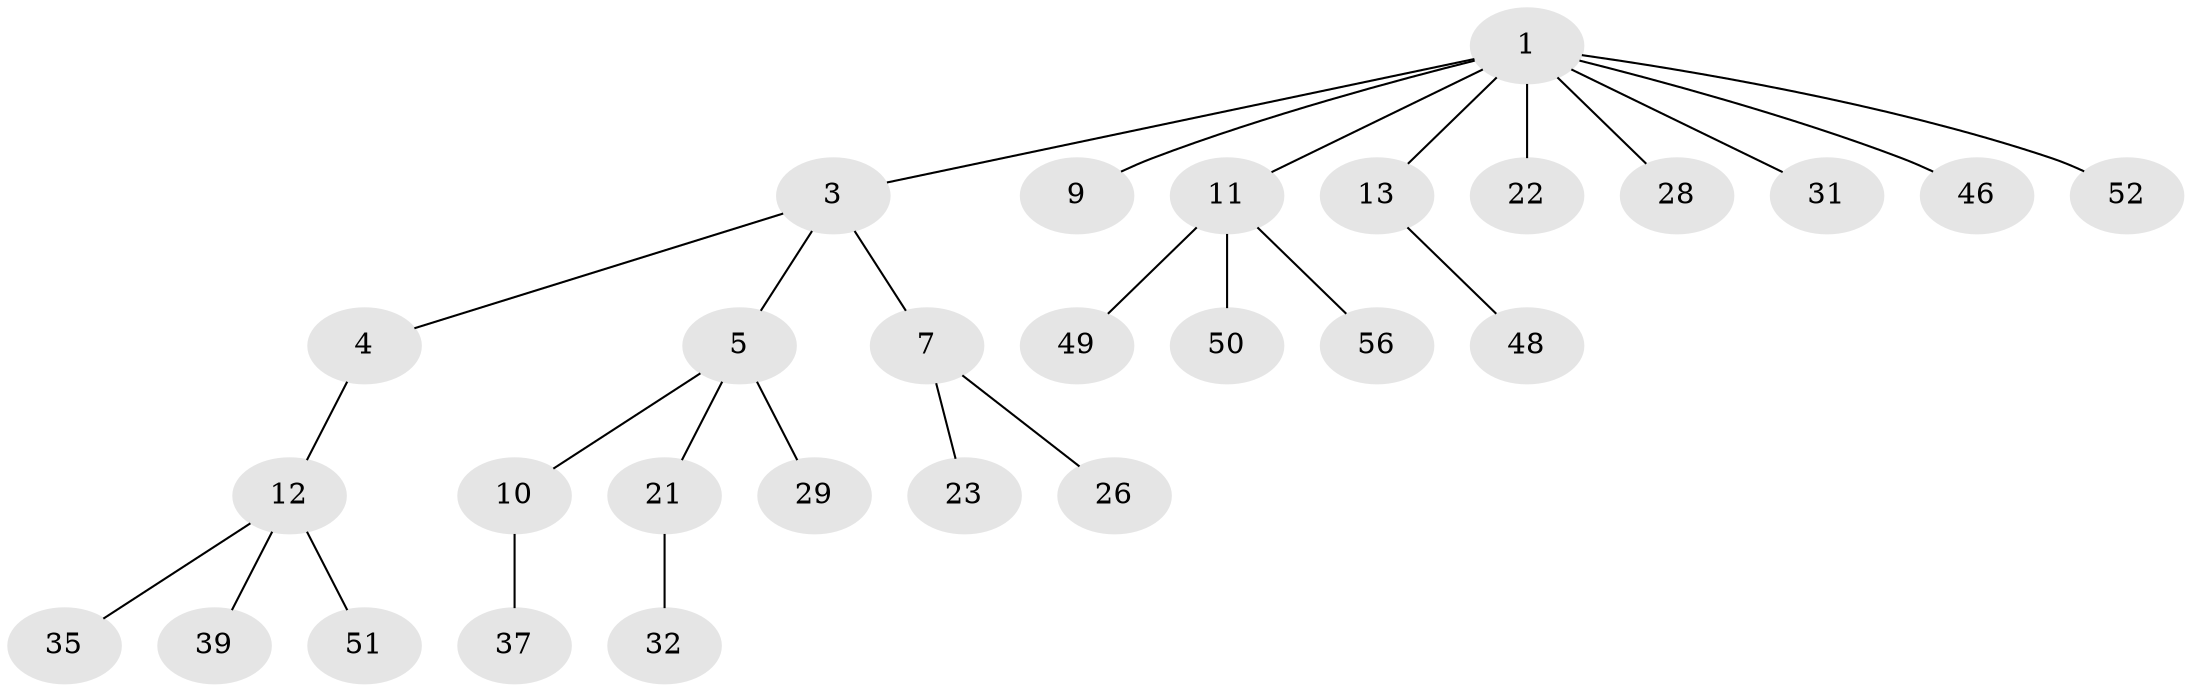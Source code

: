 // original degree distribution, {3: 0.10714285714285714, 6: 0.03571428571428571, 4: 0.07142857142857142, 2: 0.2857142857142857, 5: 0.017857142857142856, 1: 0.48214285714285715}
// Generated by graph-tools (version 1.1) at 2025/15/03/09/25 04:15:25]
// undirected, 28 vertices, 27 edges
graph export_dot {
graph [start="1"]
  node [color=gray90,style=filled];
  1 [super="+2"];
  3;
  4;
  5 [super="+15+8"];
  7 [super="+25+41"];
  9 [super="+24"];
  10;
  11 [super="+40+36"];
  12 [super="+14"];
  13;
  21 [super="+42+33"];
  22;
  23;
  26 [super="+27"];
  28;
  29;
  31 [super="+54"];
  32;
  35;
  37;
  39;
  46 [super="+53"];
  48;
  49;
  50;
  51;
  52;
  56;
  1 -- 3;
  1 -- 31;
  1 -- 9;
  1 -- 11;
  1 -- 13;
  1 -- 46;
  1 -- 52;
  1 -- 22;
  1 -- 28;
  3 -- 4;
  3 -- 5;
  3 -- 7;
  4 -- 12;
  5 -- 29;
  5 -- 10;
  5 -- 21;
  7 -- 23;
  7 -- 26;
  10 -- 37;
  11 -- 49;
  11 -- 50;
  11 -- 56;
  12 -- 51;
  12 -- 35;
  12 -- 39;
  13 -- 48;
  21 -- 32;
}
